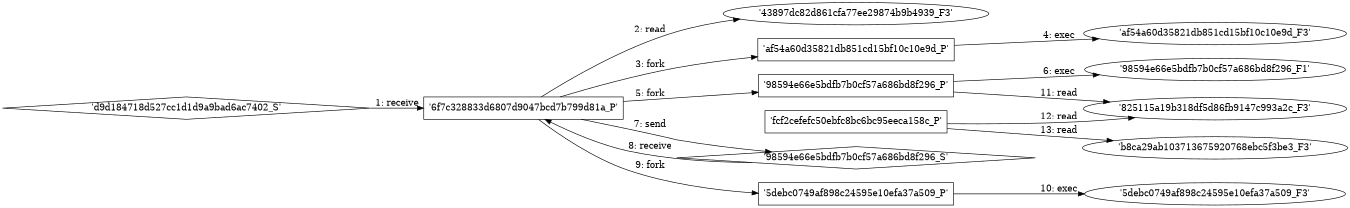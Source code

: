 digraph "D:\Learning\Paper\apt\基于CTI的攻击预警\Dataset\攻击图\ASGfromALLCTI\Threat Source newsletter for Sept. 24, 2020.dot" {
rankdir="LR"
size="9"
fixedsize="false"
splines="true"
nodesep=0.3
ranksep=0
fontsize=10
overlap="scalexy"
engine= "neato"
	"'6f7c328833d6807d9047bcd7b799d81a_P'" [node_type=Process shape=box]
	"'d9d184718d527cc1d1d9a9bad6ac7402_S'" [node_type=Socket shape=diamond]
	"'d9d184718d527cc1d1d9a9bad6ac7402_S'" -> "'6f7c328833d6807d9047bcd7b799d81a_P'" [label="1: receive"]
	"'43897dc82d861cfa77ee29874b9b4939_F3'" [node_type=file shape=ellipse]
	"'6f7c328833d6807d9047bcd7b799d81a_P'" [node_type=Process shape=box]
	"'6f7c328833d6807d9047bcd7b799d81a_P'" -> "'43897dc82d861cfa77ee29874b9b4939_F3'" [label="2: read"]
	"'6f7c328833d6807d9047bcd7b799d81a_P'" [node_type=Process shape=box]
	"'af54a60d35821db851cd15bf10c10e9d_P'" [node_type=Process shape=box]
	"'6f7c328833d6807d9047bcd7b799d81a_P'" -> "'af54a60d35821db851cd15bf10c10e9d_P'" [label="3: fork"]
	"'af54a60d35821db851cd15bf10c10e9d_P'" [node_type=Process shape=box]
	"'af54a60d35821db851cd15bf10c10e9d_F3'" [node_type=File shape=ellipse]
	"'af54a60d35821db851cd15bf10c10e9d_P'" -> "'af54a60d35821db851cd15bf10c10e9d_F3'" [label="4: exec"]
	"'6f7c328833d6807d9047bcd7b799d81a_P'" [node_type=Process shape=box]
	"'98594e66e5bdfb7b0cf57a686bd8f296_P'" [node_type=Process shape=box]
	"'6f7c328833d6807d9047bcd7b799d81a_P'" -> "'98594e66e5bdfb7b0cf57a686bd8f296_P'" [label="5: fork"]
	"'98594e66e5bdfb7b0cf57a686bd8f296_P'" [node_type=Process shape=box]
	"'98594e66e5bdfb7b0cf57a686bd8f296_F1'" [node_type=File shape=ellipse]
	"'98594e66e5bdfb7b0cf57a686bd8f296_P'" -> "'98594e66e5bdfb7b0cf57a686bd8f296_F1'" [label="6: exec"]
	"'98594e66e5bdfb7b0cf57a686bd8f296_S'" [node_type=Socket shape=diamond]
	"'6f7c328833d6807d9047bcd7b799d81a_P'" [node_type=Process shape=box]
	"'6f7c328833d6807d9047bcd7b799d81a_P'" -> "'98594e66e5bdfb7b0cf57a686bd8f296_S'" [label="7: send"]
	"'98594e66e5bdfb7b0cf57a686bd8f296_S'" -> "'6f7c328833d6807d9047bcd7b799d81a_P'" [label="8: receive"]
	"'6f7c328833d6807d9047bcd7b799d81a_P'" [node_type=Process shape=box]
	"'5debc0749af898c24595e10efa37a509_P'" [node_type=Process shape=box]
	"'6f7c328833d6807d9047bcd7b799d81a_P'" -> "'5debc0749af898c24595e10efa37a509_P'" [label="9: fork"]
	"'5debc0749af898c24595e10efa37a509_P'" [node_type=Process shape=box]
	"'5debc0749af898c24595e10efa37a509_F3'" [node_type=File shape=ellipse]
	"'5debc0749af898c24595e10efa37a509_P'" -> "'5debc0749af898c24595e10efa37a509_F3'" [label="10: exec"]
	"'825115a19b318df5d86fb9147c993a2c_F3'" [node_type=file shape=ellipse]
	"'98594e66e5bdfb7b0cf57a686bd8f296_P'" [node_type=Process shape=box]
	"'98594e66e5bdfb7b0cf57a686bd8f296_P'" -> "'825115a19b318df5d86fb9147c993a2c_F3'" [label="11: read"]
	"'825115a19b318df5d86fb9147c993a2c_F3'" [node_type=file shape=ellipse]
	"'fcf2cefefc50ebfc8bc6bc95eeca158c_P'" [node_type=Process shape=box]
	"'fcf2cefefc50ebfc8bc6bc95eeca158c_P'" -> "'825115a19b318df5d86fb9147c993a2c_F3'" [label="12: read"]
	"'b8ca29ab103713675920768ebc5f3be3_F3'" [node_type=file shape=ellipse]
	"'fcf2cefefc50ebfc8bc6bc95eeca158c_P'" [node_type=Process shape=box]
	"'fcf2cefefc50ebfc8bc6bc95eeca158c_P'" -> "'b8ca29ab103713675920768ebc5f3be3_F3'" [label="13: read"]
}
